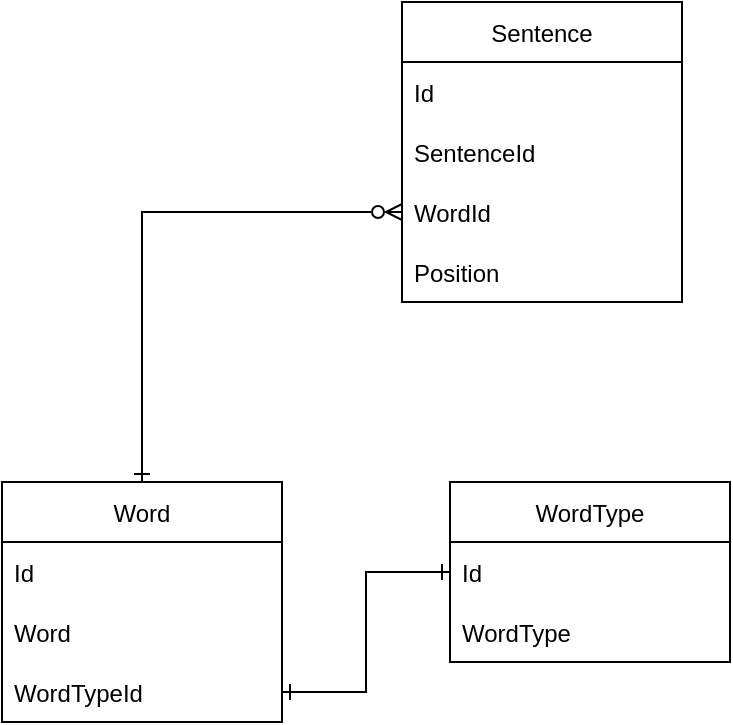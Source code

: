 <mxfile version="15.4.0" type="device"><diagram id="C5RBs43oDa-KdzZeNtuy" name="Page-1"><mxGraphModel dx="1422" dy="862" grid="1" gridSize="10" guides="1" tooltips="1" connect="1" arrows="1" fold="1" page="1" pageScale="1" pageWidth="827" pageHeight="1169" math="0" shadow="0"><root><mxCell id="WIyWlLk6GJQsqaUBKTNV-0"/><mxCell id="WIyWlLk6GJQsqaUBKTNV-1" parent="WIyWlLk6GJQsqaUBKTNV-0"/><mxCell id="09YE0sIo_751kTMOudWl-1" value="Sentence" style="swimlane;fontStyle=0;childLayout=stackLayout;horizontal=1;startSize=30;horizontalStack=0;resizeParent=1;resizeParentMax=0;resizeLast=0;collapsible=1;marginBottom=0;" vertex="1" parent="WIyWlLk6GJQsqaUBKTNV-1"><mxGeometry x="320" y="210" width="140" height="150" as="geometry"/></mxCell><mxCell id="09YE0sIo_751kTMOudWl-15" value="Id" style="text;strokeColor=none;fillColor=none;align=left;verticalAlign=middle;spacingLeft=4;spacingRight=4;overflow=hidden;points=[[0,0.5],[1,0.5]];portConstraint=eastwest;rotatable=0;" vertex="1" parent="09YE0sIo_751kTMOudWl-1"><mxGeometry y="30" width="140" height="30" as="geometry"/></mxCell><mxCell id="09YE0sIo_751kTMOudWl-14" value="SentenceId" style="text;strokeColor=none;fillColor=none;align=left;verticalAlign=middle;spacingLeft=4;spacingRight=4;overflow=hidden;points=[[0,0.5],[1,0.5]];portConstraint=eastwest;rotatable=0;" vertex="1" parent="09YE0sIo_751kTMOudWl-1"><mxGeometry y="60" width="140" height="30" as="geometry"/></mxCell><mxCell id="09YE0sIo_751kTMOudWl-2" value="WordId" style="text;strokeColor=none;fillColor=none;align=left;verticalAlign=middle;spacingLeft=4;spacingRight=4;overflow=hidden;points=[[0,0.5],[1,0.5]];portConstraint=eastwest;rotatable=0;" vertex="1" parent="09YE0sIo_751kTMOudWl-1"><mxGeometry y="90" width="140" height="30" as="geometry"/></mxCell><mxCell id="09YE0sIo_751kTMOudWl-3" value="Position" style="text;strokeColor=none;fillColor=none;align=left;verticalAlign=middle;spacingLeft=4;spacingRight=4;overflow=hidden;points=[[0,0.5],[1,0.5]];portConstraint=eastwest;rotatable=0;" vertex="1" parent="09YE0sIo_751kTMOudWl-1"><mxGeometry y="120" width="140" height="30" as="geometry"/></mxCell><mxCell id="09YE0sIo_751kTMOudWl-21" style="edgeStyle=orthogonalEdgeStyle;rounded=0;orthogonalLoop=1;jettySize=auto;html=1;exitX=0.5;exitY=0;exitDx=0;exitDy=0;entryX=0;entryY=0.5;entryDx=0;entryDy=0;strokeColor=default;endArrow=ERzeroToMany;endFill=0;startArrow=ERone;startFill=0;" edge="1" parent="WIyWlLk6GJQsqaUBKTNV-1" source="09YE0sIo_751kTMOudWl-5" target="09YE0sIo_751kTMOudWl-2"><mxGeometry relative="1" as="geometry"/></mxCell><mxCell id="09YE0sIo_751kTMOudWl-5" value="Word" style="swimlane;fontStyle=0;childLayout=stackLayout;horizontal=1;startSize=30;horizontalStack=0;resizeParent=1;resizeParentMax=0;resizeLast=0;collapsible=1;marginBottom=0;" vertex="1" parent="WIyWlLk6GJQsqaUBKTNV-1"><mxGeometry x="120" y="450" width="140" height="120" as="geometry"/></mxCell><mxCell id="09YE0sIo_751kTMOudWl-6" value="Id" style="text;strokeColor=none;fillColor=none;align=left;verticalAlign=middle;spacingLeft=4;spacingRight=4;overflow=hidden;points=[[0,0.5],[1,0.5]];portConstraint=eastwest;rotatable=0;" vertex="1" parent="09YE0sIo_751kTMOudWl-5"><mxGeometry y="30" width="140" height="30" as="geometry"/></mxCell><mxCell id="09YE0sIo_751kTMOudWl-7" value="Word" style="text;strokeColor=none;fillColor=none;align=left;verticalAlign=middle;spacingLeft=4;spacingRight=4;overflow=hidden;points=[[0,0.5],[1,0.5]];portConstraint=eastwest;rotatable=0;" vertex="1" parent="09YE0sIo_751kTMOudWl-5"><mxGeometry y="60" width="140" height="30" as="geometry"/></mxCell><mxCell id="09YE0sIo_751kTMOudWl-22" value="WordTypeId" style="text;strokeColor=none;fillColor=none;align=left;verticalAlign=middle;spacingLeft=4;spacingRight=4;overflow=hidden;points=[[0,0.5],[1,0.5]];portConstraint=eastwest;rotatable=0;" vertex="1" parent="09YE0sIo_751kTMOudWl-5"><mxGeometry y="90" width="140" height="30" as="geometry"/></mxCell><mxCell id="09YE0sIo_751kTMOudWl-16" value="WordType" style="swimlane;fontStyle=0;childLayout=stackLayout;horizontal=1;startSize=30;horizontalStack=0;resizeParent=1;resizeParentMax=0;resizeLast=0;collapsible=1;marginBottom=0;" vertex="1" parent="WIyWlLk6GJQsqaUBKTNV-1"><mxGeometry x="344" y="450" width="140" height="90" as="geometry"/></mxCell><mxCell id="09YE0sIo_751kTMOudWl-17" value="Id" style="text;strokeColor=none;fillColor=none;align=left;verticalAlign=middle;spacingLeft=4;spacingRight=4;overflow=hidden;points=[[0,0.5],[1,0.5]];portConstraint=eastwest;rotatable=0;" vertex="1" parent="09YE0sIo_751kTMOudWl-16"><mxGeometry y="30" width="140" height="30" as="geometry"/></mxCell><mxCell id="09YE0sIo_751kTMOudWl-18" value="WordType" style="text;strokeColor=none;fillColor=none;align=left;verticalAlign=middle;spacingLeft=4;spacingRight=4;overflow=hidden;points=[[0,0.5],[1,0.5]];portConstraint=eastwest;rotatable=0;" vertex="1" parent="09YE0sIo_751kTMOudWl-16"><mxGeometry y="60" width="140" height="30" as="geometry"/></mxCell><mxCell id="09YE0sIo_751kTMOudWl-23" style="edgeStyle=orthogonalEdgeStyle;rounded=0;orthogonalLoop=1;jettySize=auto;html=1;exitX=0;exitY=0.5;exitDx=0;exitDy=0;entryX=1;entryY=0.5;entryDx=0;entryDy=0;startArrow=ERone;startFill=0;endArrow=ERone;endFill=0;" edge="1" parent="WIyWlLk6GJQsqaUBKTNV-1" source="09YE0sIo_751kTMOudWl-17" target="09YE0sIo_751kTMOudWl-22"><mxGeometry relative="1" as="geometry"/></mxCell></root></mxGraphModel></diagram></mxfile>